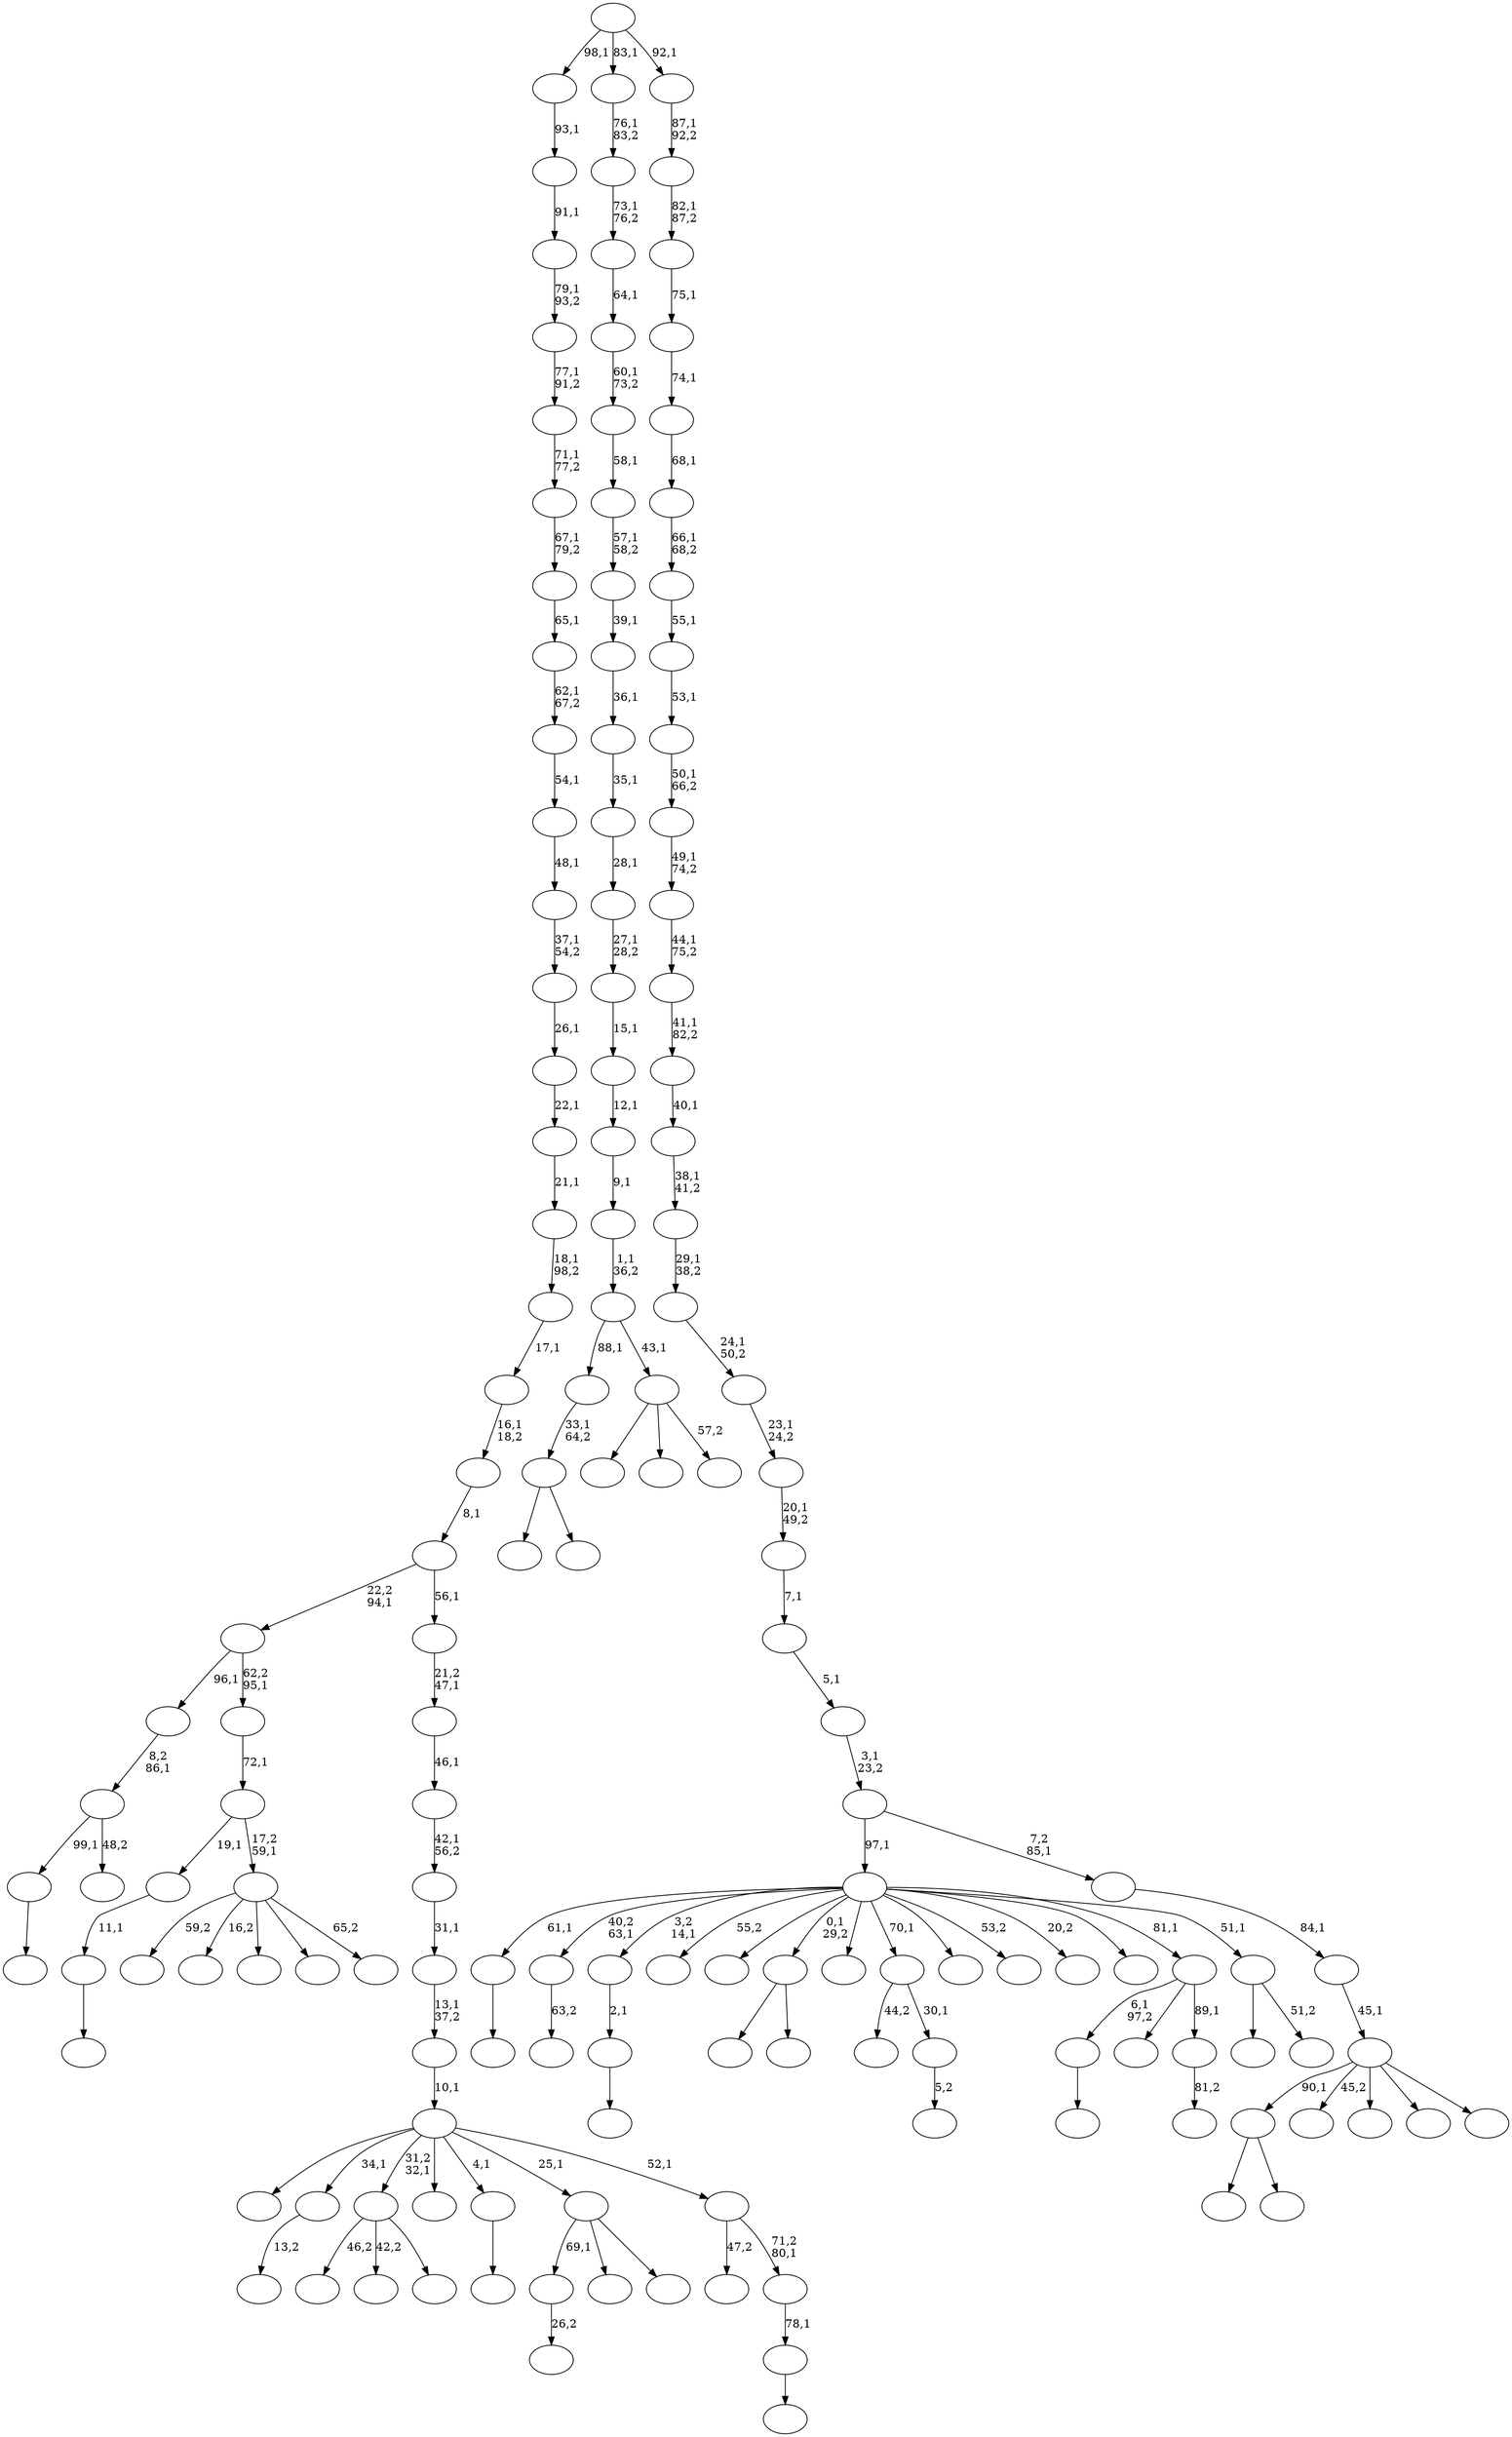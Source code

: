 digraph T {
	150 [label=""]
	149 [label=""]
	148 [label=""]
	147 [label=""]
	146 [label=""]
	145 [label=""]
	144 [label=""]
	143 [label=""]
	142 [label=""]
	141 [label=""]
	140 [label=""]
	139 [label=""]
	138 [label=""]
	137 [label=""]
	136 [label=""]
	135 [label=""]
	134 [label=""]
	133 [label=""]
	132 [label=""]
	131 [label=""]
	130 [label=""]
	129 [label=""]
	128 [label=""]
	127 [label=""]
	126 [label=""]
	125 [label=""]
	124 [label=""]
	123 [label=""]
	122 [label=""]
	121 [label=""]
	120 [label=""]
	119 [label=""]
	118 [label=""]
	117 [label=""]
	116 [label=""]
	115 [label=""]
	114 [label=""]
	113 [label=""]
	112 [label=""]
	111 [label=""]
	110 [label=""]
	109 [label=""]
	108 [label=""]
	107 [label=""]
	106 [label=""]
	105 [label=""]
	104 [label=""]
	103 [label=""]
	102 [label=""]
	101 [label=""]
	100 [label=""]
	99 [label=""]
	98 [label=""]
	97 [label=""]
	96 [label=""]
	95 [label=""]
	94 [label=""]
	93 [label=""]
	92 [label=""]
	91 [label=""]
	90 [label=""]
	89 [label=""]
	88 [label=""]
	87 [label=""]
	86 [label=""]
	85 [label=""]
	84 [label=""]
	83 [label=""]
	82 [label=""]
	81 [label=""]
	80 [label=""]
	79 [label=""]
	78 [label=""]
	77 [label=""]
	76 [label=""]
	75 [label=""]
	74 [label=""]
	73 [label=""]
	72 [label=""]
	71 [label=""]
	70 [label=""]
	69 [label=""]
	68 [label=""]
	67 [label=""]
	66 [label=""]
	65 [label=""]
	64 [label=""]
	63 [label=""]
	62 [label=""]
	61 [label=""]
	60 [label=""]
	59 [label=""]
	58 [label=""]
	57 [label=""]
	56 [label=""]
	55 [label=""]
	54 [label=""]
	53 [label=""]
	52 [label=""]
	51 [label=""]
	50 [label=""]
	49 [label=""]
	48 [label=""]
	47 [label=""]
	46 [label=""]
	45 [label=""]
	44 [label=""]
	43 [label=""]
	42 [label=""]
	41 [label=""]
	40 [label=""]
	39 [label=""]
	38 [label=""]
	37 [label=""]
	36 [label=""]
	35 [label=""]
	34 [label=""]
	33 [label=""]
	32 [label=""]
	31 [label=""]
	30 [label=""]
	29 [label=""]
	28 [label=""]
	27 [label=""]
	26 [label=""]
	25 [label=""]
	24 [label=""]
	23 [label=""]
	22 [label=""]
	21 [label=""]
	20 [label=""]
	19 [label=""]
	18 [label=""]
	17 [label=""]
	16 [label=""]
	15 [label=""]
	14 [label=""]
	13 [label=""]
	12 [label=""]
	11 [label=""]
	10 [label=""]
	9 [label=""]
	8 [label=""]
	7 [label=""]
	6 [label=""]
	5 [label=""]
	4 [label=""]
	3 [label=""]
	2 [label=""]
	1 [label=""]
	0 [label=""]
	149 -> 150 [label="26,2"]
	147 -> 148 [label=""]
	143 -> 144 [label="63,2"]
	141 -> 142 [label=""]
	138 -> 139 [label=""]
	137 -> 138 [label="11,1"]
	135 -> 136 [label=""]
	134 -> 135 [label="2,1"]
	127 -> 140 [label=""]
	127 -> 128 [label=""]
	125 -> 126 [label="13,2"]
	120 -> 132 [label="46,2"]
	120 -> 130 [label="42,2"]
	120 -> 121 [label=""]
	115 -> 116 [label=""]
	112 -> 146 [label=""]
	112 -> 113 [label=""]
	109 -> 110 [label=""]
	105 -> 106 [label="5,2"]
	104 -> 129 [label="44,2"]
	104 -> 105 [label="30,1"]
	101 -> 149 [label="69,1"]
	101 -> 111 [label=""]
	101 -> 102 [label=""]
	92 -> 115 [label="99,1"]
	92 -> 93 [label="48,2"]
	91 -> 92 [label="8,2\n86,1"]
	87 -> 145 [label=""]
	87 -> 88 [label=""]
	86 -> 87 [label="33,1\n64,2"]
	84 -> 131 [label="59,2"]
	84 -> 100 [label="16,2"]
	84 -> 95 [label=""]
	84 -> 89 [label=""]
	84 -> 85 [label="65,2"]
	83 -> 137 [label="19,1"]
	83 -> 84 [label="17,2\n59,1"]
	82 -> 83 [label="72,1"]
	81 -> 91 [label="96,1"]
	81 -> 82 [label="62,2\n95,1"]
	79 -> 80 [label="81,2"]
	78 -> 141 [label="6,1\n97,2"]
	78 -> 96 [label=""]
	78 -> 79 [label="89,1"]
	76 -> 98 [label=""]
	76 -> 77 [label="51,2"]
	75 -> 147 [label="61,1"]
	75 -> 143 [label="40,2\n63,1"]
	75 -> 134 [label="3,2\n14,1"]
	75 -> 124 [label="55,2"]
	75 -> 122 [label=""]
	75 -> 112 [label="0,1\n29,2"]
	75 -> 108 [label=""]
	75 -> 104 [label="70,1"]
	75 -> 103 [label=""]
	75 -> 97 [label="53,2"]
	75 -> 94 [label="20,2"]
	75 -> 90 [label=""]
	75 -> 78 [label="81,1"]
	75 -> 76 [label="51,1"]
	73 -> 74 [label=""]
	72 -> 73 [label="78,1"]
	71 -> 99 [label="47,2"]
	71 -> 72 [label="71,2\n80,1"]
	70 -> 133 [label=""]
	70 -> 125 [label="34,1"]
	70 -> 120 [label="31,2\n32,1"]
	70 -> 118 [label=""]
	70 -> 109 [label="4,1"]
	70 -> 101 [label="25,1"]
	70 -> 71 [label="52,1"]
	69 -> 70 [label="10,1"]
	68 -> 69 [label="13,1\n37,2"]
	67 -> 68 [label="31,1"]
	66 -> 67 [label="42,1\n56,2"]
	65 -> 66 [label="46,1"]
	64 -> 65 [label="21,2\n47,1"]
	63 -> 81 [label="22,2\n94,1"]
	63 -> 64 [label="56,1"]
	62 -> 63 [label="8,1"]
	61 -> 62 [label="16,1\n18,2"]
	60 -> 61 [label="17,1"]
	59 -> 60 [label="18,1\n98,2"]
	58 -> 59 [label="21,1"]
	57 -> 58 [label="22,1"]
	56 -> 57 [label="26,1"]
	55 -> 56 [label="37,1\n54,2"]
	54 -> 55 [label="48,1"]
	53 -> 54 [label="54,1"]
	52 -> 53 [label="62,1\n67,2"]
	51 -> 52 [label="65,1"]
	50 -> 51 [label="67,1\n79,2"]
	49 -> 50 [label="71,1\n77,2"]
	48 -> 49 [label="77,1\n91,2"]
	47 -> 48 [label="79,1\n93,2"]
	46 -> 47 [label="91,1"]
	45 -> 46 [label="93,1"]
	43 -> 119 [label=""]
	43 -> 107 [label=""]
	43 -> 44 [label="57,2"]
	42 -> 86 [label="88,1"]
	42 -> 43 [label="43,1"]
	41 -> 42 [label="1,1\n36,2"]
	40 -> 41 [label="9,1"]
	39 -> 40 [label="12,1"]
	38 -> 39 [label="15,1"]
	37 -> 38 [label="27,1\n28,2"]
	36 -> 37 [label="28,1"]
	35 -> 36 [label="35,1"]
	34 -> 35 [label="36,1"]
	33 -> 34 [label="39,1"]
	32 -> 33 [label="57,1\n58,2"]
	31 -> 32 [label="58,1"]
	30 -> 31 [label="60,1\n73,2"]
	29 -> 30 [label="64,1"]
	28 -> 29 [label="73,1\n76,2"]
	27 -> 28 [label="76,1\n83,2"]
	25 -> 127 [label="90,1"]
	25 -> 123 [label="45,2"]
	25 -> 117 [label=""]
	25 -> 114 [label=""]
	25 -> 26 [label=""]
	24 -> 25 [label="45,1"]
	23 -> 24 [label="84,1"]
	22 -> 75 [label="97,1"]
	22 -> 23 [label="7,2\n85,1"]
	21 -> 22 [label="3,1\n23,2"]
	20 -> 21 [label="5,1"]
	19 -> 20 [label="7,1"]
	18 -> 19 [label="20,1\n49,2"]
	17 -> 18 [label="23,1\n24,2"]
	16 -> 17 [label="24,1\n50,2"]
	15 -> 16 [label="29,1\n38,2"]
	14 -> 15 [label="38,1\n41,2"]
	13 -> 14 [label="40,1"]
	12 -> 13 [label="41,1\n82,2"]
	11 -> 12 [label="44,1\n75,2"]
	10 -> 11 [label="49,1\n74,2"]
	9 -> 10 [label="50,1\n66,2"]
	8 -> 9 [label="53,1"]
	7 -> 8 [label="55,1"]
	6 -> 7 [label="66,1\n68,2"]
	5 -> 6 [label="68,1"]
	4 -> 5 [label="74,1"]
	3 -> 4 [label="75,1"]
	2 -> 3 [label="82,1\n87,2"]
	1 -> 2 [label="87,1\n92,2"]
	0 -> 45 [label="98,1"]
	0 -> 27 [label="83,1"]
	0 -> 1 [label="92,1"]
}
